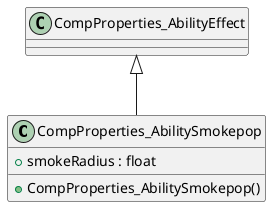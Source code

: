 @startuml
class CompProperties_AbilitySmokepop {
    + smokeRadius : float
    + CompProperties_AbilitySmokepop()
}
CompProperties_AbilityEffect <|-- CompProperties_AbilitySmokepop
@enduml

